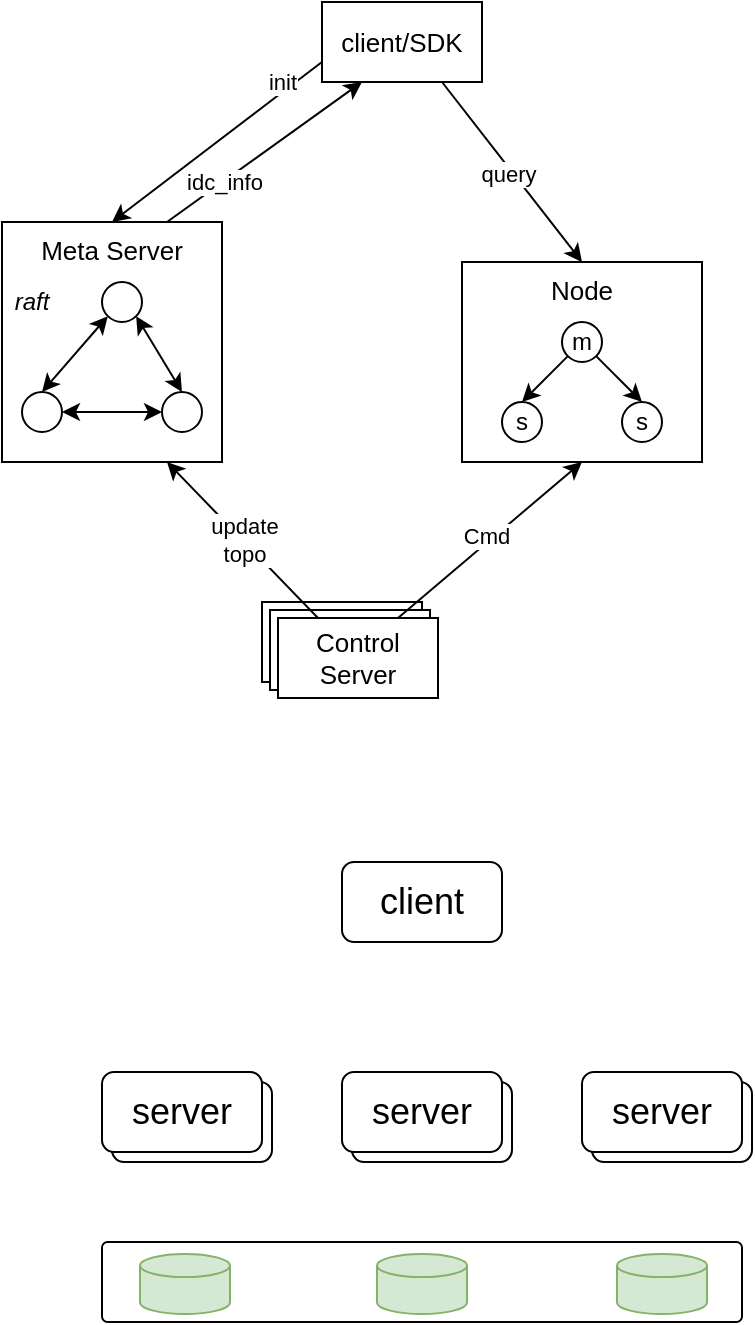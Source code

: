 <mxfile version="24.8.4" pages="3">
  <diagram name="第 1 页" id="ynK3PyQQX8J9_7JUj5-6">
    <mxGraphModel dx="561" dy="376" grid="1" gridSize="10" guides="1" tooltips="1" connect="1" arrows="1" fold="1" page="1" pageScale="1" pageWidth="827" pageHeight="1169" math="0" shadow="0">
      <root>
        <mxCell id="0" />
        <mxCell id="1" parent="0" />
        <mxCell id="cY6X9o2tSkptCTx0vV8t-5" value="&lt;font style=&quot;font-size: 18px;&quot;&gt;server&lt;/font&gt;" style="rounded=1;whiteSpace=wrap;html=1;" vertex="1" parent="1">
          <mxGeometry x="85" y="550" width="80" height="40" as="geometry" />
        </mxCell>
        <mxCell id="z3OCQATZSgq5O4msNPUZ-25" style="rounded=0;orthogonalLoop=1;jettySize=auto;html=1;exitX=0;exitY=0.75;exitDx=0;exitDy=0;entryX=0.5;entryY=0;entryDx=0;entryDy=0;" parent="1" source="z3OCQATZSgq5O4msNPUZ-2" target="z3OCQATZSgq5O4msNPUZ-3" edge="1">
          <mxGeometry relative="1" as="geometry" />
        </mxCell>
        <mxCell id="z3OCQATZSgq5O4msNPUZ-26" value="init" style="edgeLabel;html=1;align=center;verticalAlign=middle;resizable=0;points=[];" parent="z3OCQATZSgq5O4msNPUZ-25" vertex="1" connectable="0">
          <mxGeometry x="0.004" y="-2" relative="1" as="geometry">
            <mxPoint x="34" y="-29" as="offset" />
          </mxGeometry>
        </mxCell>
        <mxCell id="z3OCQATZSgq5O4msNPUZ-29" style="rounded=0;orthogonalLoop=1;jettySize=auto;html=1;exitX=0.75;exitY=1;exitDx=0;exitDy=0;entryX=0.5;entryY=0;entryDx=0;entryDy=0;" parent="1" source="z3OCQATZSgq5O4msNPUZ-2" target="z3OCQATZSgq5O4msNPUZ-5" edge="1">
          <mxGeometry relative="1" as="geometry" />
        </mxCell>
        <mxCell id="z3OCQATZSgq5O4msNPUZ-30" value="query" style="edgeLabel;html=1;align=center;verticalAlign=middle;resizable=0;points=[];" parent="z3OCQATZSgq5O4msNPUZ-29" vertex="1" connectable="0">
          <mxGeometry x="-0.016" y="-2" relative="1" as="geometry">
            <mxPoint as="offset" />
          </mxGeometry>
        </mxCell>
        <mxCell id="z3OCQATZSgq5O4msNPUZ-2" value="&lt;span style=&quot;font-size: 13px;&quot;&gt;client/SDK&lt;/span&gt;" style="rounded=0;whiteSpace=wrap;html=1;" parent="1" vertex="1">
          <mxGeometry x="190" y="10" width="80" height="40" as="geometry" />
        </mxCell>
        <mxCell id="z3OCQATZSgq5O4msNPUZ-27" style="rounded=0;orthogonalLoop=1;jettySize=auto;html=1;exitX=0.75;exitY=0;exitDx=0;exitDy=0;entryX=0.25;entryY=1;entryDx=0;entryDy=0;" parent="1" source="z3OCQATZSgq5O4msNPUZ-3" target="z3OCQATZSgq5O4msNPUZ-2" edge="1">
          <mxGeometry relative="1" as="geometry" />
        </mxCell>
        <mxCell id="z3OCQATZSgq5O4msNPUZ-28" value="idc_info" style="edgeLabel;html=1;align=center;verticalAlign=middle;resizable=0;points=[];" parent="z3OCQATZSgq5O4msNPUZ-27" vertex="1" connectable="0">
          <mxGeometry x="-0.06" relative="1" as="geometry">
            <mxPoint x="-18" y="13" as="offset" />
          </mxGeometry>
        </mxCell>
        <mxCell id="z3OCQATZSgq5O4msNPUZ-3" value="&lt;span style=&quot;font-size: 13px;&quot;&gt;Meta Server&lt;br&gt;&lt;/span&gt;" style="rounded=0;whiteSpace=wrap;html=1;verticalAlign=top;" parent="1" vertex="1">
          <mxGeometry x="30" y="120" width="110" height="120" as="geometry" />
        </mxCell>
        <mxCell id="z3OCQATZSgq5O4msNPUZ-12" value="" style="group" parent="1" vertex="1" connectable="0">
          <mxGeometry x="40" y="150" width="90" height="75" as="geometry" />
        </mxCell>
        <mxCell id="z3OCQATZSgq5O4msNPUZ-6" value="" style="ellipse;whiteSpace=wrap;html=1;aspect=fixed;" parent="z3OCQATZSgq5O4msNPUZ-12" vertex="1">
          <mxGeometry x="40" width="20" height="20" as="geometry" />
        </mxCell>
        <mxCell id="z3OCQATZSgq5O4msNPUZ-7" value="" style="ellipse;whiteSpace=wrap;html=1;aspect=fixed;" parent="z3OCQATZSgq5O4msNPUZ-12" vertex="1">
          <mxGeometry y="55" width="20" height="20" as="geometry" />
        </mxCell>
        <mxCell id="z3OCQATZSgq5O4msNPUZ-9" style="rounded=0;orthogonalLoop=1;jettySize=auto;html=1;exitX=0;exitY=1;exitDx=0;exitDy=0;entryX=0.5;entryY=0;entryDx=0;entryDy=0;startArrow=classic;startFill=1;" parent="z3OCQATZSgq5O4msNPUZ-12" source="z3OCQATZSgq5O4msNPUZ-6" target="z3OCQATZSgq5O4msNPUZ-7" edge="1">
          <mxGeometry relative="1" as="geometry" />
        </mxCell>
        <mxCell id="z3OCQATZSgq5O4msNPUZ-8" value="" style="ellipse;whiteSpace=wrap;html=1;aspect=fixed;" parent="z3OCQATZSgq5O4msNPUZ-12" vertex="1">
          <mxGeometry x="70" y="55" width="20" height="20" as="geometry" />
        </mxCell>
        <mxCell id="z3OCQATZSgq5O4msNPUZ-10" style="rounded=0;orthogonalLoop=1;jettySize=auto;html=1;exitX=1;exitY=1;exitDx=0;exitDy=0;entryX=0.5;entryY=0;entryDx=0;entryDy=0;startArrow=classic;startFill=1;" parent="z3OCQATZSgq5O4msNPUZ-12" source="z3OCQATZSgq5O4msNPUZ-6" target="z3OCQATZSgq5O4msNPUZ-8" edge="1">
          <mxGeometry relative="1" as="geometry">
            <mxPoint x="53" y="27" as="sourcePoint" />
            <mxPoint x="27" y="68" as="targetPoint" />
          </mxGeometry>
        </mxCell>
        <mxCell id="z3OCQATZSgq5O4msNPUZ-11" style="rounded=0;orthogonalLoop=1;jettySize=auto;html=1;exitX=0;exitY=0.5;exitDx=0;exitDy=0;entryX=1;entryY=0.5;entryDx=0;entryDy=0;startArrow=classic;startFill=1;" parent="z3OCQATZSgq5O4msNPUZ-12" source="z3OCQATZSgq5O4msNPUZ-8" target="z3OCQATZSgq5O4msNPUZ-7" edge="1">
          <mxGeometry relative="1" as="geometry">
            <mxPoint x="63" y="37" as="sourcePoint" />
            <mxPoint x="37" y="78" as="targetPoint" />
          </mxGeometry>
        </mxCell>
        <mxCell id="z3OCQATZSgq5O4msNPUZ-13" value="&lt;i&gt;raft&lt;/i&gt;" style="text;html=1;strokeColor=none;fillColor=none;align=center;verticalAlign=middle;whiteSpace=wrap;rounded=0;" parent="1" vertex="1">
          <mxGeometry x="30" y="150" width="30" height="20" as="geometry" />
        </mxCell>
        <mxCell id="z3OCQATZSgq5O4msNPUZ-24" value="" style="group" parent="1" vertex="1" connectable="0">
          <mxGeometry x="160" y="310" width="88" height="48" as="geometry" />
        </mxCell>
        <mxCell id="z3OCQATZSgq5O4msNPUZ-4" value="&lt;span style=&quot;font-size: 13px;&quot;&gt;Control&lt;br&gt;Server&lt;br&gt;&lt;/span&gt;" style="rounded=0;whiteSpace=wrap;html=1;" parent="z3OCQATZSgq5O4msNPUZ-24" vertex="1">
          <mxGeometry width="80" height="40" as="geometry" />
        </mxCell>
        <mxCell id="z3OCQATZSgq5O4msNPUZ-22" value="&lt;span style=&quot;font-size: 13px;&quot;&gt;Control&lt;br&gt;Server&lt;br&gt;&lt;/span&gt;" style="rounded=0;whiteSpace=wrap;html=1;" parent="z3OCQATZSgq5O4msNPUZ-24" vertex="1">
          <mxGeometry x="4" y="4" width="80" height="40" as="geometry" />
        </mxCell>
        <mxCell id="z3OCQATZSgq5O4msNPUZ-23" value="&lt;span style=&quot;font-size: 13px;&quot;&gt;Control&lt;br&gt;Server&lt;br&gt;&lt;/span&gt;" style="rounded=0;whiteSpace=wrap;html=1;" parent="z3OCQATZSgq5O4msNPUZ-24" vertex="1">
          <mxGeometry x="8" y="8" width="80" height="40" as="geometry" />
        </mxCell>
        <mxCell id="z3OCQATZSgq5O4msNPUZ-31" style="rounded=0;orthogonalLoop=1;jettySize=auto;html=1;exitX=0.25;exitY=0;exitDx=0;exitDy=0;entryX=0.75;entryY=1;entryDx=0;entryDy=0;" parent="1" source="z3OCQATZSgq5O4msNPUZ-23" target="z3OCQATZSgq5O4msNPUZ-3" edge="1">
          <mxGeometry relative="1" as="geometry" />
        </mxCell>
        <mxCell id="z3OCQATZSgq5O4msNPUZ-32" value="update&lt;br&gt;topo" style="edgeLabel;html=1;align=center;verticalAlign=middle;resizable=0;points=[];" parent="z3OCQATZSgq5O4msNPUZ-31" vertex="1" connectable="0">
          <mxGeometry x="-0.009" relative="1" as="geometry">
            <mxPoint as="offset" />
          </mxGeometry>
        </mxCell>
        <mxCell id="z3OCQATZSgq5O4msNPUZ-33" value="" style="group" parent="1" vertex="1" connectable="0">
          <mxGeometry x="260" y="140" width="120" height="100" as="geometry" />
        </mxCell>
        <mxCell id="z3OCQATZSgq5O4msNPUZ-5" value="&lt;span style=&quot;font-size: 13px;&quot;&gt;Node&lt;br&gt;&lt;/span&gt;" style="rounded=0;whiteSpace=wrap;html=1;verticalAlign=top;" parent="z3OCQATZSgq5O4msNPUZ-33" vertex="1">
          <mxGeometry width="120" height="100" as="geometry" />
        </mxCell>
        <mxCell id="z3OCQATZSgq5O4msNPUZ-15" value="m" style="ellipse;whiteSpace=wrap;html=1;aspect=fixed;" parent="z3OCQATZSgq5O4msNPUZ-33" vertex="1">
          <mxGeometry x="50" y="30" width="20" height="20" as="geometry" />
        </mxCell>
        <mxCell id="z3OCQATZSgq5O4msNPUZ-16" value="s" style="ellipse;whiteSpace=wrap;html=1;aspect=fixed;" parent="z3OCQATZSgq5O4msNPUZ-33" vertex="1">
          <mxGeometry x="20" y="70" width="20" height="20" as="geometry" />
        </mxCell>
        <mxCell id="z3OCQATZSgq5O4msNPUZ-17" style="rounded=0;orthogonalLoop=1;jettySize=auto;html=1;exitX=0;exitY=1;exitDx=0;exitDy=0;entryX=0.5;entryY=0;entryDx=0;entryDy=0;startArrow=none;startFill=0;" parent="z3OCQATZSgq5O4msNPUZ-33" source="z3OCQATZSgq5O4msNPUZ-15" target="z3OCQATZSgq5O4msNPUZ-16" edge="1">
          <mxGeometry relative="1" as="geometry" />
        </mxCell>
        <mxCell id="z3OCQATZSgq5O4msNPUZ-18" value="s" style="ellipse;whiteSpace=wrap;html=1;aspect=fixed;" parent="z3OCQATZSgq5O4msNPUZ-33" vertex="1">
          <mxGeometry x="80" y="70" width="20" height="20" as="geometry" />
        </mxCell>
        <mxCell id="z3OCQATZSgq5O4msNPUZ-19" style="rounded=0;orthogonalLoop=1;jettySize=auto;html=1;exitX=1;exitY=1;exitDx=0;exitDy=0;entryX=0.5;entryY=0;entryDx=0;entryDy=0;startArrow=none;startFill=0;" parent="z3OCQATZSgq5O4msNPUZ-33" source="z3OCQATZSgq5O4msNPUZ-15" target="z3OCQATZSgq5O4msNPUZ-18" edge="1">
          <mxGeometry relative="1" as="geometry">
            <mxPoint x="73" y="42" as="sourcePoint" />
            <mxPoint x="47" y="83" as="targetPoint" />
          </mxGeometry>
        </mxCell>
        <mxCell id="z3OCQATZSgq5O4msNPUZ-34" style="rounded=0;orthogonalLoop=1;jettySize=auto;html=1;exitX=0.75;exitY=0;exitDx=0;exitDy=0;entryX=0.5;entryY=1;entryDx=0;entryDy=0;" parent="1" source="z3OCQATZSgq5O4msNPUZ-23" target="z3OCQATZSgq5O4msNPUZ-5" edge="1">
          <mxGeometry relative="1" as="geometry" />
        </mxCell>
        <mxCell id="z3OCQATZSgq5O4msNPUZ-35" value="Cmd" style="edgeLabel;html=1;align=center;verticalAlign=middle;resizable=0;points=[];" parent="z3OCQATZSgq5O4msNPUZ-34" vertex="1" connectable="0">
          <mxGeometry x="0.006" y="3" relative="1" as="geometry">
            <mxPoint as="offset" />
          </mxGeometry>
        </mxCell>
        <mxCell id="cY6X9o2tSkptCTx0vV8t-1" value="&lt;font style=&quot;font-size: 18px;&quot;&gt;client&lt;/font&gt;" style="rounded=1;whiteSpace=wrap;html=1;" vertex="1" parent="1">
          <mxGeometry x="200" y="440" width="80" height="40" as="geometry" />
        </mxCell>
        <mxCell id="cY6X9o2tSkptCTx0vV8t-2" value="&lt;font style=&quot;font-size: 18px;&quot;&gt;server&lt;/font&gt;" style="rounded=1;whiteSpace=wrap;html=1;" vertex="1" parent="1">
          <mxGeometry x="80" y="545" width="80" height="40" as="geometry" />
        </mxCell>
        <mxCell id="cY6X9o2tSkptCTx0vV8t-6" value="&lt;font style=&quot;font-size: 18px;&quot;&gt;server&lt;/font&gt;" style="rounded=1;whiteSpace=wrap;html=1;" vertex="1" parent="1">
          <mxGeometry x="205" y="550" width="80" height="40" as="geometry" />
        </mxCell>
        <mxCell id="cY6X9o2tSkptCTx0vV8t-7" value="&lt;font style=&quot;font-size: 18px;&quot;&gt;server&lt;/font&gt;" style="rounded=1;whiteSpace=wrap;html=1;" vertex="1" parent="1">
          <mxGeometry x="200" y="545" width="80" height="40" as="geometry" />
        </mxCell>
        <mxCell id="cY6X9o2tSkptCTx0vV8t-8" value="&lt;font style=&quot;font-size: 18px;&quot;&gt;server&lt;/font&gt;" style="rounded=1;whiteSpace=wrap;html=1;" vertex="1" parent="1">
          <mxGeometry x="325" y="550" width="80" height="40" as="geometry" />
        </mxCell>
        <mxCell id="cY6X9o2tSkptCTx0vV8t-9" value="&lt;font style=&quot;font-size: 18px;&quot;&gt;server&lt;/font&gt;" style="rounded=1;whiteSpace=wrap;html=1;" vertex="1" parent="1">
          <mxGeometry x="320" y="545" width="80" height="40" as="geometry" />
        </mxCell>
        <mxCell id="cY6X9o2tSkptCTx0vV8t-10" value="" style="rounded=1;whiteSpace=wrap;html=1;arcSize=7;" vertex="1" parent="1">
          <mxGeometry x="80" y="630" width="320" height="40" as="geometry" />
        </mxCell>
        <mxCell id="cY6X9o2tSkptCTx0vV8t-11" value="" style="shape=cylinder3;whiteSpace=wrap;html=1;boundedLbl=1;backgroundOutline=1;size=5.765;fillColor=#d5e8d4;strokeColor=#82b366;" vertex="1" parent="1">
          <mxGeometry x="99" y="636" width="45" height="30" as="geometry" />
        </mxCell>
        <mxCell id="cY6X9o2tSkptCTx0vV8t-12" value="" style="shape=cylinder3;whiteSpace=wrap;html=1;boundedLbl=1;backgroundOutline=1;size=5.765;fillColor=#d5e8d4;strokeColor=#82b366;" vertex="1" parent="1">
          <mxGeometry x="217.5" y="636" width="45" height="30" as="geometry" />
        </mxCell>
        <mxCell id="cY6X9o2tSkptCTx0vV8t-13" value="" style="shape=cylinder3;whiteSpace=wrap;html=1;boundedLbl=1;backgroundOutline=1;size=5.765;fillColor=#d5e8d4;strokeColor=#82b366;" vertex="1" parent="1">
          <mxGeometry x="337.5" y="636" width="45" height="30" as="geometry" />
        </mxCell>
      </root>
    </mxGraphModel>
  </diagram>
  <diagram id="1KWX4ivYcpXneb_u-p8n" name="第 2 页">
    <mxGraphModel dx="954" dy="639" grid="1" gridSize="10" guides="1" tooltips="1" connect="1" arrows="1" fold="1" page="1" pageScale="1" pageWidth="827" pageHeight="1169" math="0" shadow="0">
      <root>
        <mxCell id="0" />
        <mxCell id="1" parent="0" />
        <mxCell id="VZfDSEADWTi2aLQaaKjS-12" value="" style="group" vertex="1" connectable="0" parent="1">
          <mxGeometry x="240" y="70" width="240" height="170" as="geometry" />
        </mxCell>
        <mxCell id="VZfDSEADWTi2aLQaaKjS-1" value="Leader Node" style="rounded=1;whiteSpace=wrap;html=1;shadow=0;glass=0;verticalAlign=top;arcSize=4;" vertex="1" parent="VZfDSEADWTi2aLQaaKjS-12">
          <mxGeometry width="240" height="170" as="geometry" />
        </mxCell>
        <mxCell id="VZfDSEADWTi2aLQaaKjS-2" value="SSD" style="shape=cylinder3;whiteSpace=wrap;html=1;boundedLbl=1;backgroundOutline=1;size=15;" vertex="1" parent="VZfDSEADWTi2aLQaaKjS-12">
          <mxGeometry x="150" y="50" width="60" height="50" as="geometry" />
        </mxCell>
        <mxCell id="VZfDSEADWTi2aLQaaKjS-9" value="" style="group" vertex="1" connectable="0" parent="VZfDSEADWTi2aLQaaKjS-12">
          <mxGeometry x="10" y="120" width="180" height="40" as="geometry" />
        </mxCell>
        <mxCell id="VZfDSEADWTi2aLQaaKjS-3" value="&amp;nbsp;Log" style="rounded=1;whiteSpace=wrap;html=1;align=left;strokeWidth=2;fillColor=#d5e8d4;strokeColor=#82b366;arcSize=10;" vertex="1" parent="VZfDSEADWTi2aLQaaKjS-9">
          <mxGeometry width="180" height="40" as="geometry" />
        </mxCell>
        <mxCell id="VZfDSEADWTi2aLQaaKjS-8" value="" style="group" vertex="1" connectable="0" parent="VZfDSEADWTi2aLQaaKjS-9">
          <mxGeometry x="30" y="10" width="140" height="20" as="geometry" />
        </mxCell>
        <mxCell id="VZfDSEADWTi2aLQaaKjS-4" value="x→1" style="rounded=0;whiteSpace=wrap;html=1;strokeWidth=2;" vertex="1" parent="VZfDSEADWTi2aLQaaKjS-8">
          <mxGeometry width="40" height="20" as="geometry" />
        </mxCell>
        <mxCell id="VZfDSEADWTi2aLQaaKjS-5" value="y→2" style="rounded=0;whiteSpace=wrap;html=1;strokeWidth=2;" vertex="1" parent="VZfDSEADWTi2aLQaaKjS-8">
          <mxGeometry x="40" width="40" height="20" as="geometry" />
        </mxCell>
        <mxCell id="VZfDSEADWTi2aLQaaKjS-6" value="z→3" style="rounded=0;whiteSpace=wrap;html=1;strokeWidth=2;" vertex="1" parent="VZfDSEADWTi2aLQaaKjS-8">
          <mxGeometry x="80" width="40" height="20" as="geometry" />
        </mxCell>
        <mxCell id="VZfDSEADWTi2aLQaaKjS-7" value="..." style="rounded=0;whiteSpace=wrap;html=1;strokeWidth=2;" vertex="1" parent="VZfDSEADWTi2aLQaaKjS-8">
          <mxGeometry x="120" width="20" height="20" as="geometry" />
        </mxCell>
        <mxCell id="VZfDSEADWTi2aLQaaKjS-13" value="" style="group" vertex="1" connectable="0" parent="1">
          <mxGeometry x="80" y="320" width="240" height="170" as="geometry" />
        </mxCell>
        <mxCell id="VZfDSEADWTi2aLQaaKjS-14" value="Follower Node" style="rounded=1;whiteSpace=wrap;html=1;shadow=0;glass=0;verticalAlign=top;arcSize=4;" vertex="1" parent="VZfDSEADWTi2aLQaaKjS-13">
          <mxGeometry width="240" height="170" as="geometry" />
        </mxCell>
        <mxCell id="VZfDSEADWTi2aLQaaKjS-15" value="SSD" style="shape=cylinder3;whiteSpace=wrap;html=1;boundedLbl=1;backgroundOutline=1;size=15;" vertex="1" parent="VZfDSEADWTi2aLQaaKjS-13">
          <mxGeometry x="150" y="50" width="60" height="50" as="geometry" />
        </mxCell>
        <mxCell id="VZfDSEADWTi2aLQaaKjS-16" value="" style="group" vertex="1" connectable="0" parent="VZfDSEADWTi2aLQaaKjS-13">
          <mxGeometry x="10" y="120" width="180" height="40" as="geometry" />
        </mxCell>
        <mxCell id="VZfDSEADWTi2aLQaaKjS-17" value="&amp;nbsp;Log" style="rounded=1;whiteSpace=wrap;html=1;align=left;strokeWidth=2;fillColor=#d5e8d4;strokeColor=#82b366;arcSize=10;" vertex="1" parent="VZfDSEADWTi2aLQaaKjS-16">
          <mxGeometry width="180" height="40" as="geometry" />
        </mxCell>
        <mxCell id="VZfDSEADWTi2aLQaaKjS-18" value="" style="group" vertex="1" connectable="0" parent="VZfDSEADWTi2aLQaaKjS-16">
          <mxGeometry x="30" y="10" width="140" height="20" as="geometry" />
        </mxCell>
        <mxCell id="VZfDSEADWTi2aLQaaKjS-19" value="x→1" style="rounded=0;whiteSpace=wrap;html=1;strokeWidth=2;" vertex="1" parent="VZfDSEADWTi2aLQaaKjS-18">
          <mxGeometry width="40" height="20" as="geometry" />
        </mxCell>
        <mxCell id="VZfDSEADWTi2aLQaaKjS-20" value="y→2" style="rounded=0;whiteSpace=wrap;html=1;strokeWidth=2;" vertex="1" parent="VZfDSEADWTi2aLQaaKjS-18">
          <mxGeometry x="40" width="40" height="20" as="geometry" />
        </mxCell>
        <mxCell id="VZfDSEADWTi2aLQaaKjS-21" value="z→3" style="rounded=0;whiteSpace=wrap;html=1;strokeWidth=2;" vertex="1" parent="VZfDSEADWTi2aLQaaKjS-18">
          <mxGeometry x="80" width="40" height="20" as="geometry" />
        </mxCell>
        <mxCell id="VZfDSEADWTi2aLQaaKjS-22" value="..." style="rounded=0;whiteSpace=wrap;html=1;strokeWidth=2;" vertex="1" parent="VZfDSEADWTi2aLQaaKjS-18">
          <mxGeometry x="120" width="20" height="20" as="geometry" />
        </mxCell>
        <mxCell id="VZfDSEADWTi2aLQaaKjS-24" value="" style="group" vertex="1" connectable="0" parent="1">
          <mxGeometry x="400" y="320" width="240" height="170" as="geometry" />
        </mxCell>
        <mxCell id="VZfDSEADWTi2aLQaaKjS-25" value="Follower Node" style="rounded=1;whiteSpace=wrap;html=1;shadow=0;glass=0;verticalAlign=top;arcSize=4;" vertex="1" parent="VZfDSEADWTi2aLQaaKjS-24">
          <mxGeometry width="240" height="170" as="geometry" />
        </mxCell>
        <mxCell id="VZfDSEADWTi2aLQaaKjS-26" value="SSD" style="shape=cylinder3;whiteSpace=wrap;html=1;boundedLbl=1;backgroundOutline=1;size=15;" vertex="1" parent="VZfDSEADWTi2aLQaaKjS-24">
          <mxGeometry x="150" y="50" width="60" height="50" as="geometry" />
        </mxCell>
        <mxCell id="VZfDSEADWTi2aLQaaKjS-27" value="" style="group" vertex="1" connectable="0" parent="VZfDSEADWTi2aLQaaKjS-24">
          <mxGeometry x="10" y="120" width="180" height="40" as="geometry" />
        </mxCell>
        <mxCell id="VZfDSEADWTi2aLQaaKjS-28" value="&amp;nbsp;Log" style="rounded=1;whiteSpace=wrap;html=1;align=left;strokeWidth=2;fillColor=#d5e8d4;strokeColor=#82b366;arcSize=10;" vertex="1" parent="VZfDSEADWTi2aLQaaKjS-27">
          <mxGeometry width="180" height="40" as="geometry" />
        </mxCell>
        <mxCell id="VZfDSEADWTi2aLQaaKjS-29" value="" style="group" vertex="1" connectable="0" parent="VZfDSEADWTi2aLQaaKjS-27">
          <mxGeometry x="30" y="10" width="140" height="20" as="geometry" />
        </mxCell>
        <mxCell id="VZfDSEADWTi2aLQaaKjS-30" value="x→1" style="rounded=0;whiteSpace=wrap;html=1;strokeWidth=2;" vertex="1" parent="VZfDSEADWTi2aLQaaKjS-29">
          <mxGeometry width="40" height="20" as="geometry" />
        </mxCell>
        <mxCell id="VZfDSEADWTi2aLQaaKjS-31" value="y→2" style="rounded=0;whiteSpace=wrap;html=1;strokeWidth=2;" vertex="1" parent="VZfDSEADWTi2aLQaaKjS-29">
          <mxGeometry x="40" width="40" height="20" as="geometry" />
        </mxCell>
        <mxCell id="VZfDSEADWTi2aLQaaKjS-32" value="z→3" style="rounded=0;whiteSpace=wrap;html=1;strokeWidth=2;" vertex="1" parent="VZfDSEADWTi2aLQaaKjS-29">
          <mxGeometry x="80" width="40" height="20" as="geometry" />
        </mxCell>
        <mxCell id="VZfDSEADWTi2aLQaaKjS-33" value="..." style="rounded=0;whiteSpace=wrap;html=1;strokeWidth=2;" vertex="1" parent="VZfDSEADWTi2aLQaaKjS-29">
          <mxGeometry x="120" width="20" height="20" as="geometry" />
        </mxCell>
      </root>
    </mxGraphModel>
  </diagram>
  <diagram id="ay1n2432_oWo_pKG9bvt" name="第 3 页">
    <mxGraphModel dx="954" dy="639" grid="1" gridSize="10" guides="1" tooltips="1" connect="1" arrows="1" fold="1" page="1" pageScale="1" pageWidth="827" pageHeight="1169" math="0" shadow="0">
      <root>
        <mxCell id="0" />
        <mxCell id="1" parent="0" />
        <mxCell id="p1UNabrcpeT1IBr0WjDm-61" value="" style="rounded=0;whiteSpace=wrap;html=1;dashed=1;strokeWidth=2;fillColor=none;" vertex="1" parent="1">
          <mxGeometry x="100" y="40" width="720" height="340" as="geometry" />
        </mxCell>
        <mxCell id="p1UNabrcpeT1IBr0WjDm-57" value="" style="rounded=0;whiteSpace=wrap;html=1;fillColor=#f5f5f5;fontColor=#333333;strokeColor=#666666;" vertex="1" parent="1">
          <mxGeometry x="586" y="170" width="220" height="190" as="geometry" />
        </mxCell>
        <mxCell id="p1UNabrcpeT1IBr0WjDm-56" value="" style="rounded=0;whiteSpace=wrap;html=1;fillColor=#f5f5f5;fontColor=#333333;strokeColor=#666666;" vertex="1" parent="1">
          <mxGeometry x="356" y="170" width="220" height="190" as="geometry" />
        </mxCell>
        <mxCell id="p1UNabrcpeT1IBr0WjDm-55" value="" style="rounded=0;whiteSpace=wrap;html=1;fillColor=#f5f5f5;fontColor=#333333;strokeColor=#666666;" vertex="1" parent="1">
          <mxGeometry x="120" y="170" width="220" height="190" as="geometry" />
        </mxCell>
        <mxCell id="p1UNabrcpeT1IBr0WjDm-52" style="edgeStyle=orthogonalEdgeStyle;rounded=0;orthogonalLoop=1;jettySize=auto;html=1;exitX=0.5;exitY=1;exitDx=0;exitDy=0;entryX=0.5;entryY=0;entryDx=0;entryDy=0;" edge="1" parent="1" source="p1UNabrcpeT1IBr0WjDm-1" target="p1UNabrcpeT1IBr0WjDm-32">
          <mxGeometry relative="1" as="geometry" />
        </mxCell>
        <mxCell id="p1UNabrcpeT1IBr0WjDm-53" style="rounded=0;orthogonalLoop=1;jettySize=auto;html=1;exitX=0.5;exitY=1;exitDx=0;exitDy=0;entryX=0.5;entryY=0;entryDx=0;entryDy=0;edgeStyle=orthogonalEdgeStyle;curved=1;" edge="1" parent="1" source="p1UNabrcpeT1IBr0WjDm-1" target="p1UNabrcpeT1IBr0WjDm-2">
          <mxGeometry relative="1" as="geometry" />
        </mxCell>
        <mxCell id="p1UNabrcpeT1IBr0WjDm-54" style="rounded=0;orthogonalLoop=1;jettySize=auto;html=1;exitX=0.5;exitY=1;exitDx=0;exitDy=0;entryX=0.5;entryY=0;entryDx=0;entryDy=0;edgeStyle=orthogonalEdgeStyle;curved=1;" edge="1" parent="1" source="p1UNabrcpeT1IBr0WjDm-1" target="p1UNabrcpeT1IBr0WjDm-48">
          <mxGeometry relative="1" as="geometry" />
        </mxCell>
        <mxCell id="p1UNabrcpeT1IBr0WjDm-1" value="merge" style="ellipse;whiteSpace=wrap;html=1;aspect=fixed;" vertex="1" parent="1">
          <mxGeometry x="435" y="50" width="60" height="60" as="geometry" />
        </mxCell>
        <mxCell id="p1UNabrcpeT1IBr0WjDm-38" value="" style="group" vertex="1" connectable="0" parent="1">
          <mxGeometry x="370" y="190" width="190" height="160" as="geometry" />
        </mxCell>
        <mxCell id="p1UNabrcpeT1IBr0WjDm-36" value="redis" style="ellipse;whiteSpace=wrap;html=1;aspect=fixed;fillColor=#d5e8d4;strokeColor=#82b366;" vertex="1" parent="p1UNabrcpeT1IBr0WjDm-38">
          <mxGeometry x="82" y="110" width="50" height="50" as="geometry" />
        </mxCell>
        <mxCell id="p1UNabrcpeT1IBr0WjDm-25" value="redis" style="ellipse;whiteSpace=wrap;html=1;aspect=fixed;fillColor=#d5e8d4;strokeColor=#82b366;" vertex="1" parent="p1UNabrcpeT1IBr0WjDm-38">
          <mxGeometry x="72" y="109" width="50" height="50" as="geometry" />
        </mxCell>
        <mxCell id="p1UNabrcpeT1IBr0WjDm-27" style="edgeStyle=orthogonalEdgeStyle;rounded=0;orthogonalLoop=1;jettySize=auto;html=1;exitX=0.5;exitY=1;exitDx=0;exitDy=0;entryX=0.5;entryY=0;entryDx=0;entryDy=0;curved=1;" edge="1" parent="p1UNabrcpeT1IBr0WjDm-38" source="p1UNabrcpeT1IBr0WjDm-32" target="p1UNabrcpeT1IBr0WjDm-33">
          <mxGeometry relative="1" as="geometry" />
        </mxCell>
        <mxCell id="p1UNabrcpeT1IBr0WjDm-28" style="edgeStyle=orthogonalEdgeStyle;rounded=0;orthogonalLoop=1;jettySize=auto;html=1;curved=1;exitX=0.5;exitY=1;exitDx=0;exitDy=0;" edge="1" parent="p1UNabrcpeT1IBr0WjDm-38" source="p1UNabrcpeT1IBr0WjDm-32" target="p1UNabrcpeT1IBr0WjDm-35">
          <mxGeometry relative="1" as="geometry" />
        </mxCell>
        <mxCell id="p1UNabrcpeT1IBr0WjDm-29" style="rounded=0;orthogonalLoop=1;jettySize=auto;html=1;exitX=0.5;exitY=1;exitDx=0;exitDy=0;entryX=0.5;entryY=0;entryDx=0;entryDy=0;" edge="1" parent="p1UNabrcpeT1IBr0WjDm-38" source="p1UNabrcpeT1IBr0WjDm-32" target="p1UNabrcpeT1IBr0WjDm-34">
          <mxGeometry relative="1" as="geometry" />
        </mxCell>
        <mxCell id="p1UNabrcpeT1IBr0WjDm-31" style="rounded=0;orthogonalLoop=1;jettySize=auto;html=1;exitX=0.5;exitY=1;exitDx=0;exitDy=0;entryX=0.5;entryY=0;entryDx=0;entryDy=0;" edge="1" parent="p1UNabrcpeT1IBr0WjDm-38" source="p1UNabrcpeT1IBr0WjDm-32" target="p1UNabrcpeT1IBr0WjDm-25">
          <mxGeometry relative="1" as="geometry" />
        </mxCell>
        <mxCell id="p1UNabrcpeT1IBr0WjDm-37" style="rounded=0;orthogonalLoop=1;jettySize=auto;html=1;exitX=0.5;exitY=1;exitDx=0;exitDy=0;entryX=1;entryY=0;entryDx=0;entryDy=0;" edge="1" parent="p1UNabrcpeT1IBr0WjDm-38" source="p1UNabrcpeT1IBr0WjDm-32" target="p1UNabrcpeT1IBr0WjDm-25">
          <mxGeometry relative="1" as="geometry" />
        </mxCell>
        <mxCell id="p1UNabrcpeT1IBr0WjDm-32" value="tag&lt;br&gt;&lt;div&gt;召回策略&lt;/div&gt;" style="ellipse;whiteSpace=wrap;html=1;aspect=fixed;" vertex="1" parent="p1UNabrcpeT1IBr0WjDm-38">
          <mxGeometry x="65" width="60" height="60" as="geometry" />
        </mxCell>
        <mxCell id="p1UNabrcpeT1IBr0WjDm-33" value="dict" style="ellipse;whiteSpace=wrap;html=1;aspect=fixed;fillColor=#dae8fc;strokeColor=#6c8ebf;" vertex="1" parent="p1UNabrcpeT1IBr0WjDm-38">
          <mxGeometry y="110" width="50" height="50" as="geometry" />
        </mxCell>
        <mxCell id="p1UNabrcpeT1IBr0WjDm-34" value="redis" style="ellipse;whiteSpace=wrap;html=1;aspect=fixed;fillColor=#d5e8d4;strokeColor=#82b366;" vertex="1" parent="p1UNabrcpeT1IBr0WjDm-38">
          <mxGeometry x="62" y="110" width="50" height="50" as="geometry" />
        </mxCell>
        <mxCell id="p1UNabrcpeT1IBr0WjDm-35" value="model" style="ellipse;whiteSpace=wrap;html=1;aspect=fixed;fillColor=#f8cecc;strokeColor=#b85450;" vertex="1" parent="p1UNabrcpeT1IBr0WjDm-38">
          <mxGeometry x="140" y="110" width="50" height="50" as="geometry" />
        </mxCell>
        <mxCell id="p1UNabrcpeT1IBr0WjDm-39" value="" style="group" vertex="1" connectable="0" parent="1">
          <mxGeometry x="140" y="190" width="190" height="180" as="geometry" />
        </mxCell>
        <mxCell id="p1UNabrcpeT1IBr0WjDm-20" value="redis" style="ellipse;whiteSpace=wrap;html=1;aspect=fixed;fillColor=#d5e8d4;strokeColor=#82b366;" vertex="1" parent="p1UNabrcpeT1IBr0WjDm-39">
          <mxGeometry x="80" y="109" width="50" height="50" as="geometry" />
        </mxCell>
        <mxCell id="p1UNabrcpeT1IBr0WjDm-19" value="dict" style="ellipse;whiteSpace=wrap;html=1;aspect=fixed;fillColor=#dae8fc;strokeColor=#6c8ebf;" vertex="1" parent="p1UNabrcpeT1IBr0WjDm-39">
          <mxGeometry x="10" y="110" width="50" height="50" as="geometry" />
        </mxCell>
        <mxCell id="p1UNabrcpeT1IBr0WjDm-8" style="edgeStyle=orthogonalEdgeStyle;rounded=0;orthogonalLoop=1;jettySize=auto;html=1;exitX=0.5;exitY=1;exitDx=0;exitDy=0;entryX=0.5;entryY=0;entryDx=0;entryDy=0;curved=1;" edge="1" parent="p1UNabrcpeT1IBr0WjDm-39" source="p1UNabrcpeT1IBr0WjDm-2" target="p1UNabrcpeT1IBr0WjDm-5">
          <mxGeometry relative="1" as="geometry" />
        </mxCell>
        <mxCell id="p1UNabrcpeT1IBr0WjDm-9" style="edgeStyle=orthogonalEdgeStyle;rounded=0;orthogonalLoop=1;jettySize=auto;html=1;curved=1;exitX=0.5;exitY=1;exitDx=0;exitDy=0;" edge="1" parent="p1UNabrcpeT1IBr0WjDm-39" source="p1UNabrcpeT1IBr0WjDm-2" target="p1UNabrcpeT1IBr0WjDm-7">
          <mxGeometry relative="1" as="geometry" />
        </mxCell>
        <mxCell id="p1UNabrcpeT1IBr0WjDm-10" style="edgeStyle=orthogonalEdgeStyle;rounded=0;orthogonalLoop=1;jettySize=auto;html=1;exitX=0.5;exitY=1;exitDx=0;exitDy=0;entryX=0.5;entryY=0;entryDx=0;entryDy=0;" edge="1" parent="p1UNabrcpeT1IBr0WjDm-39" source="p1UNabrcpeT1IBr0WjDm-2" target="p1UNabrcpeT1IBr0WjDm-6">
          <mxGeometry relative="1" as="geometry" />
        </mxCell>
        <mxCell id="p1UNabrcpeT1IBr0WjDm-21" style="edgeStyle=orthogonalEdgeStyle;rounded=0;orthogonalLoop=1;jettySize=auto;html=1;exitX=0.5;exitY=1;exitDx=0;exitDy=0;entryX=1;entryY=0;entryDx=0;entryDy=0;curved=1;" edge="1" parent="p1UNabrcpeT1IBr0WjDm-39" source="p1UNabrcpeT1IBr0WjDm-2" target="p1UNabrcpeT1IBr0WjDm-19">
          <mxGeometry relative="1" as="geometry" />
        </mxCell>
        <mxCell id="p1UNabrcpeT1IBr0WjDm-22" style="rounded=0;orthogonalLoop=1;jettySize=auto;html=1;exitX=0.5;exitY=1;exitDx=0;exitDy=0;entryX=0.5;entryY=0;entryDx=0;entryDy=0;" edge="1" parent="p1UNabrcpeT1IBr0WjDm-39" source="p1UNabrcpeT1IBr0WjDm-2" target="p1UNabrcpeT1IBr0WjDm-20">
          <mxGeometry relative="1" as="geometry" />
        </mxCell>
        <mxCell id="p1UNabrcpeT1IBr0WjDm-2" value="up主&lt;div&gt;召回策略&lt;/div&gt;" style="ellipse;whiteSpace=wrap;html=1;aspect=fixed;" vertex="1" parent="p1UNabrcpeT1IBr0WjDm-39">
          <mxGeometry x="65" width="60" height="60" as="geometry" />
        </mxCell>
        <mxCell id="p1UNabrcpeT1IBr0WjDm-5" value="dict" style="ellipse;whiteSpace=wrap;html=1;aspect=fixed;fillColor=#dae8fc;strokeColor=#6c8ebf;" vertex="1" parent="p1UNabrcpeT1IBr0WjDm-39">
          <mxGeometry y="110" width="50" height="50" as="geometry" />
        </mxCell>
        <mxCell id="p1UNabrcpeT1IBr0WjDm-6" value="redis" style="ellipse;whiteSpace=wrap;html=1;aspect=fixed;fillColor=#d5e8d4;strokeColor=#82b366;" vertex="1" parent="p1UNabrcpeT1IBr0WjDm-39">
          <mxGeometry x="70" y="110" width="50" height="50" as="geometry" />
        </mxCell>
        <mxCell id="p1UNabrcpeT1IBr0WjDm-7" value="model" style="ellipse;whiteSpace=wrap;html=1;aspect=fixed;fillColor=#f8cecc;strokeColor=#b85450;" vertex="1" parent="p1UNabrcpeT1IBr0WjDm-39">
          <mxGeometry x="140" y="110" width="50" height="50" as="geometry" />
        </mxCell>
        <mxCell id="p1UNabrcpeT1IBr0WjDm-40" value="" style="group" vertex="1" connectable="0" parent="1">
          <mxGeometry x="610" y="190" width="190" height="160" as="geometry" />
        </mxCell>
        <mxCell id="p1UNabrcpeT1IBr0WjDm-41" value="redis" style="ellipse;whiteSpace=wrap;html=1;aspect=fixed;fillColor=#d5e8d4;strokeColor=#82b366;" vertex="1" parent="p1UNabrcpeT1IBr0WjDm-40">
          <mxGeometry x="80" y="109" width="50" height="50" as="geometry" />
        </mxCell>
        <mxCell id="p1UNabrcpeT1IBr0WjDm-42" value="dict" style="ellipse;whiteSpace=wrap;html=1;aspect=fixed;fillColor=#dae8fc;strokeColor=#6c8ebf;" vertex="1" parent="p1UNabrcpeT1IBr0WjDm-40">
          <mxGeometry x="10" y="110" width="50" height="50" as="geometry" />
        </mxCell>
        <mxCell id="p1UNabrcpeT1IBr0WjDm-43" style="edgeStyle=orthogonalEdgeStyle;rounded=0;orthogonalLoop=1;jettySize=auto;html=1;exitX=0.5;exitY=1;exitDx=0;exitDy=0;entryX=0.5;entryY=0;entryDx=0;entryDy=0;curved=1;" edge="1" parent="p1UNabrcpeT1IBr0WjDm-40" source="p1UNabrcpeT1IBr0WjDm-48" target="p1UNabrcpeT1IBr0WjDm-49">
          <mxGeometry relative="1" as="geometry" />
        </mxCell>
        <mxCell id="p1UNabrcpeT1IBr0WjDm-44" style="edgeStyle=orthogonalEdgeStyle;rounded=0;orthogonalLoop=1;jettySize=auto;html=1;curved=1;exitX=0.5;exitY=1;exitDx=0;exitDy=0;" edge="1" parent="p1UNabrcpeT1IBr0WjDm-40" source="p1UNabrcpeT1IBr0WjDm-48" target="p1UNabrcpeT1IBr0WjDm-51">
          <mxGeometry relative="1" as="geometry" />
        </mxCell>
        <mxCell id="p1UNabrcpeT1IBr0WjDm-45" style="edgeStyle=orthogonalEdgeStyle;rounded=0;orthogonalLoop=1;jettySize=auto;html=1;exitX=0.5;exitY=1;exitDx=0;exitDy=0;entryX=0.5;entryY=0;entryDx=0;entryDy=0;" edge="1" parent="p1UNabrcpeT1IBr0WjDm-40" source="p1UNabrcpeT1IBr0WjDm-48" target="p1UNabrcpeT1IBr0WjDm-50">
          <mxGeometry relative="1" as="geometry" />
        </mxCell>
        <mxCell id="p1UNabrcpeT1IBr0WjDm-46" style="edgeStyle=orthogonalEdgeStyle;rounded=0;orthogonalLoop=1;jettySize=auto;html=1;exitX=0.5;exitY=1;exitDx=0;exitDy=0;entryX=1;entryY=0;entryDx=0;entryDy=0;curved=1;" edge="1" parent="p1UNabrcpeT1IBr0WjDm-40" source="p1UNabrcpeT1IBr0WjDm-48" target="p1UNabrcpeT1IBr0WjDm-42">
          <mxGeometry relative="1" as="geometry" />
        </mxCell>
        <mxCell id="p1UNabrcpeT1IBr0WjDm-47" style="rounded=0;orthogonalLoop=1;jettySize=auto;html=1;exitX=0.5;exitY=1;exitDx=0;exitDy=0;entryX=0.5;entryY=0;entryDx=0;entryDy=0;" edge="1" parent="p1UNabrcpeT1IBr0WjDm-40" source="p1UNabrcpeT1IBr0WjDm-48" target="p1UNabrcpeT1IBr0WjDm-41">
          <mxGeometry relative="1" as="geometry" />
        </mxCell>
        <mxCell id="p1UNabrcpeT1IBr0WjDm-48" value="冷启&lt;br&gt;&lt;div&gt;召回策略&lt;/div&gt;" style="ellipse;whiteSpace=wrap;html=1;aspect=fixed;" vertex="1" parent="p1UNabrcpeT1IBr0WjDm-40">
          <mxGeometry x="65" width="60" height="60" as="geometry" />
        </mxCell>
        <mxCell id="p1UNabrcpeT1IBr0WjDm-49" value="dict" style="ellipse;whiteSpace=wrap;html=1;aspect=fixed;fillColor=#dae8fc;strokeColor=#6c8ebf;" vertex="1" parent="p1UNabrcpeT1IBr0WjDm-40">
          <mxGeometry y="110" width="50" height="50" as="geometry" />
        </mxCell>
        <mxCell id="p1UNabrcpeT1IBr0WjDm-50" value="redis" style="ellipse;whiteSpace=wrap;html=1;aspect=fixed;fillColor=#d5e8d4;strokeColor=#82b366;" vertex="1" parent="p1UNabrcpeT1IBr0WjDm-40">
          <mxGeometry x="70" y="110" width="50" height="50" as="geometry" />
        </mxCell>
        <mxCell id="p1UNabrcpeT1IBr0WjDm-51" value="model" style="ellipse;whiteSpace=wrap;html=1;aspect=fixed;fillColor=#f8cecc;strokeColor=#b85450;" vertex="1" parent="p1UNabrcpeT1IBr0WjDm-40">
          <mxGeometry x="140" y="110" width="50" height="50" as="geometry" />
        </mxCell>
        <mxCell id="p1UNabrcpeT1IBr0WjDm-58" value="up主&lt;div style=&quot;font-size: 14px;&quot;&gt;召回通道&lt;/div&gt;" style="text;html=1;align=center;verticalAlign=middle;whiteSpace=wrap;rounded=0;fontSize=14;" vertex="1" parent="1">
          <mxGeometry x="130" y="180" width="60" height="30" as="geometry" />
        </mxCell>
        <mxCell id="p1UNabrcpeT1IBr0WjDm-59" value="tag&lt;br style=&quot;font-size: 14px;&quot;&gt;&lt;div style=&quot;font-size: 14px;&quot;&gt;召回通道&lt;/div&gt;" style="text;html=1;align=center;verticalAlign=middle;whiteSpace=wrap;rounded=0;fontSize=14;" vertex="1" parent="1">
          <mxGeometry x="360" y="180" width="60" height="30" as="geometry" />
        </mxCell>
        <mxCell id="p1UNabrcpeT1IBr0WjDm-60" value="冷启&lt;br style=&quot;font-size: 14px;&quot;&gt;&lt;div style=&quot;font-size: 14px;&quot;&gt;召回通道&lt;/div&gt;" style="text;html=1;align=center;verticalAlign=middle;whiteSpace=wrap;rounded=0;fontSize=14;" vertex="1" parent="1">
          <mxGeometry x="596" y="180" width="60" height="30" as="geometry" />
        </mxCell>
        <mxCell id="p1UNabrcpeT1IBr0WjDm-62" value="&lt;i&gt;grc召回服务&lt;/i&gt;" style="text;html=1;align=center;verticalAlign=middle;whiteSpace=wrap;rounded=0;fontSize=14;" vertex="1" parent="1">
          <mxGeometry x="110" y="50" width="90" height="30" as="geometry" />
        </mxCell>
      </root>
    </mxGraphModel>
  </diagram>
</mxfile>

